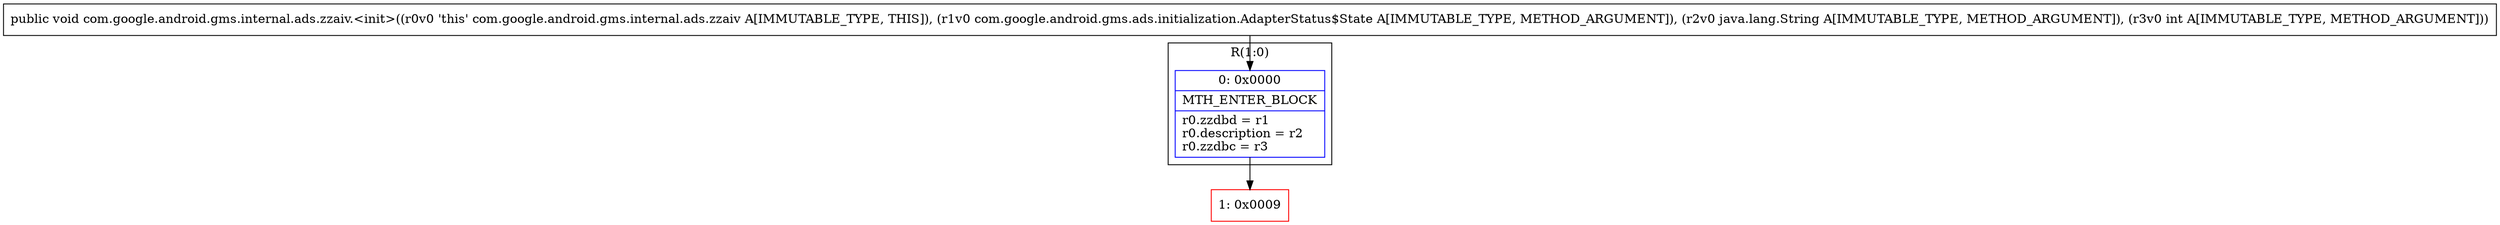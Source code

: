 digraph "CFG forcom.google.android.gms.internal.ads.zzaiv.\<init\>(Lcom\/google\/android\/gms\/ads\/initialization\/AdapterStatus$State;Ljava\/lang\/String;I)V" {
subgraph cluster_Region_730442038 {
label = "R(1:0)";
node [shape=record,color=blue];
Node_0 [shape=record,label="{0\:\ 0x0000|MTH_ENTER_BLOCK\l|r0.zzdbd = r1\lr0.description = r2\lr0.zzdbc = r3\l}"];
}
Node_1 [shape=record,color=red,label="{1\:\ 0x0009}"];
MethodNode[shape=record,label="{public void com.google.android.gms.internal.ads.zzaiv.\<init\>((r0v0 'this' com.google.android.gms.internal.ads.zzaiv A[IMMUTABLE_TYPE, THIS]), (r1v0 com.google.android.gms.ads.initialization.AdapterStatus$State A[IMMUTABLE_TYPE, METHOD_ARGUMENT]), (r2v0 java.lang.String A[IMMUTABLE_TYPE, METHOD_ARGUMENT]), (r3v0 int A[IMMUTABLE_TYPE, METHOD_ARGUMENT])) }"];
MethodNode -> Node_0;
Node_0 -> Node_1;
}

